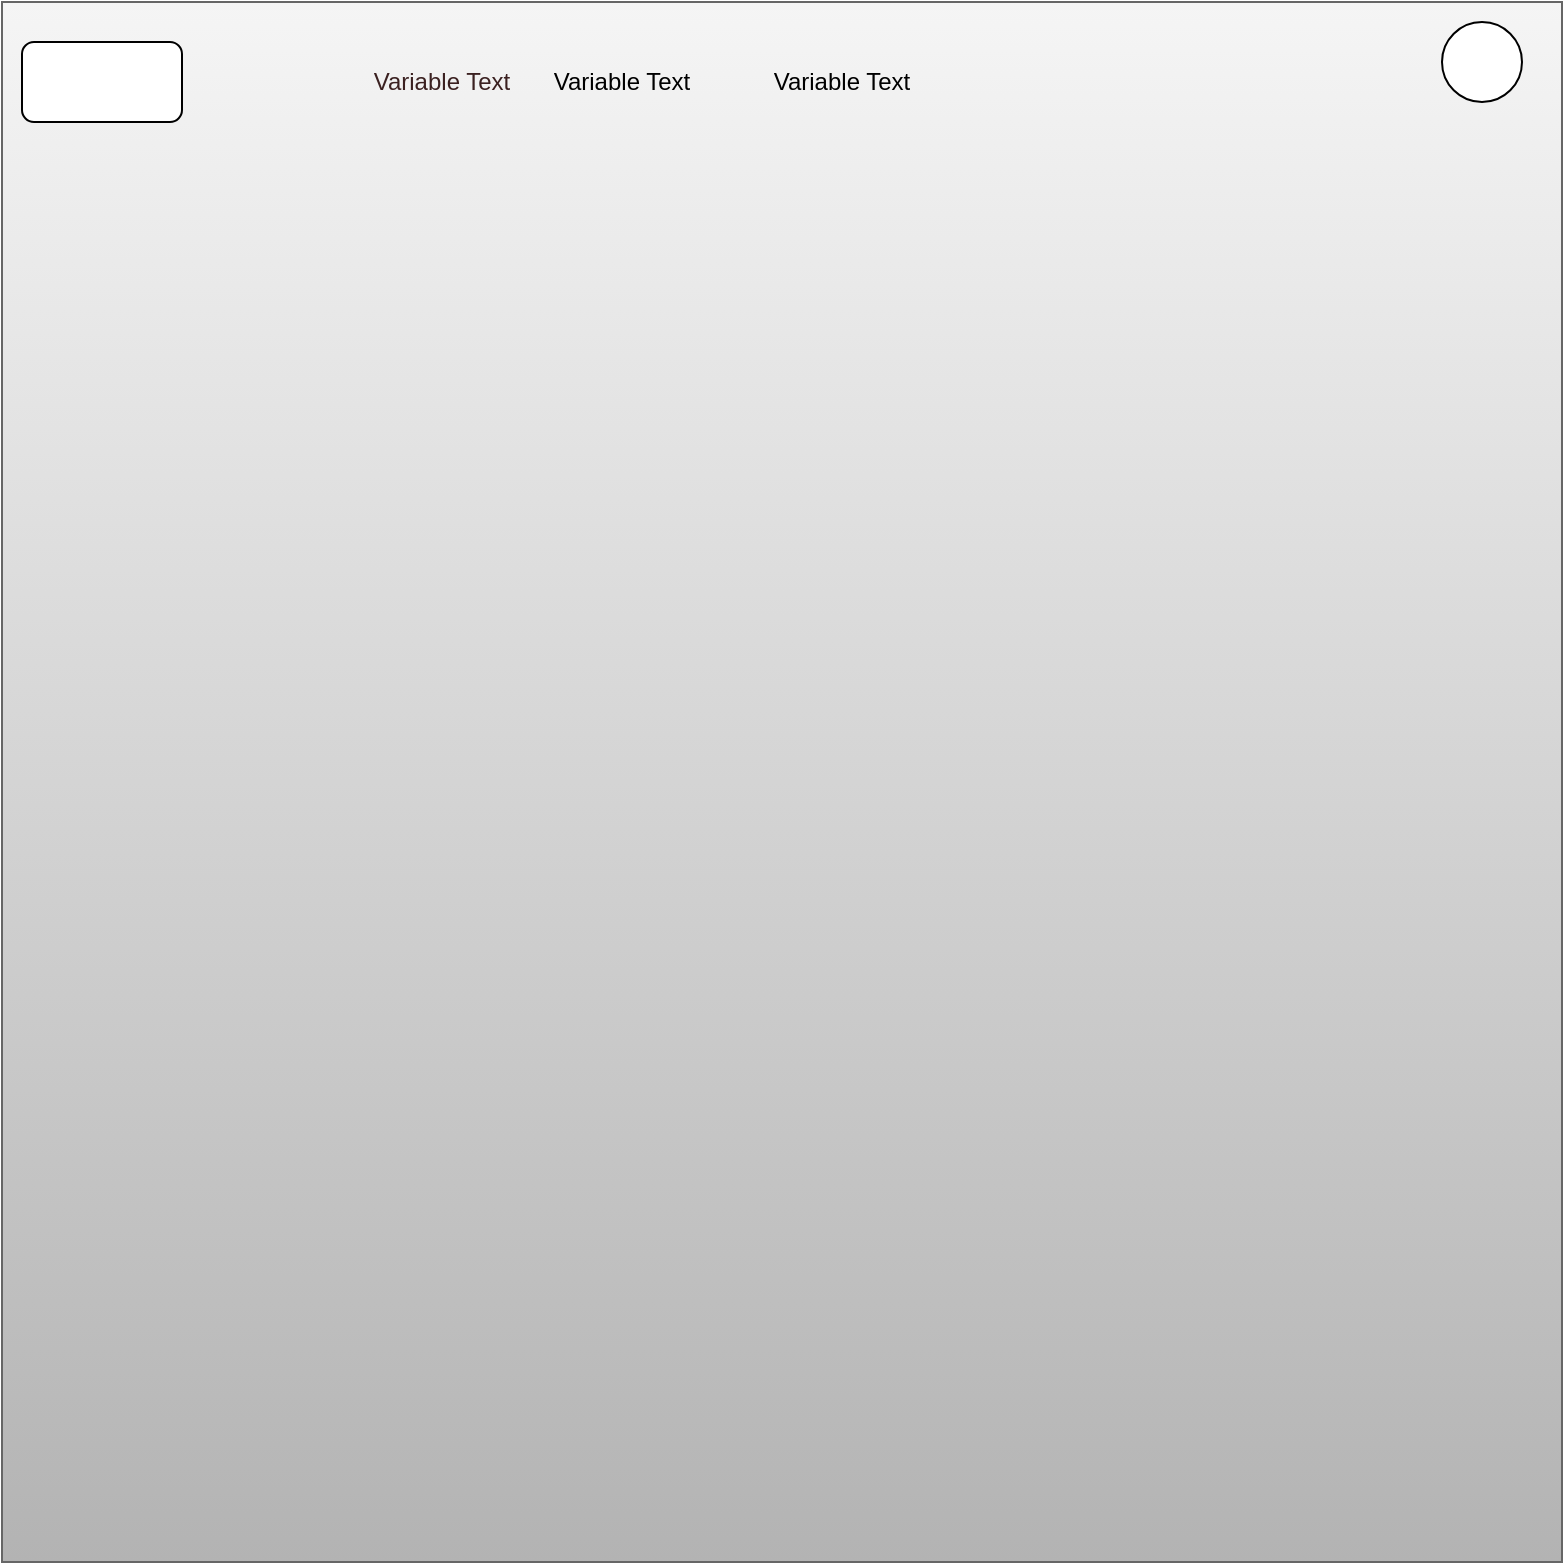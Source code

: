 <mxfile>
    <diagram id="2Cs8jsLTNodN8A-vCDTy" name="Page-1">
        <mxGraphModel dx="793" dy="637" grid="1" gridSize="10" guides="1" tooltips="1" connect="1" arrows="1" fold="1" page="1" pageScale="1" pageWidth="850" pageHeight="1100" math="0" shadow="0">
            <root>
                <mxCell id="0"/>
                <mxCell id="1" parent="0"/>
                <mxCell id="2" value="" style="whiteSpace=wrap;html=1;aspect=fixed;fillColor=#f5f5f5;gradientColor=#b3b3b3;strokeColor=#666666;" parent="1" vertex="1">
                    <mxGeometry x="20" width="780" height="780" as="geometry"/>
                </mxCell>
                <mxCell id="3" value="" style="rounded=1;whiteSpace=wrap;html=1;" parent="1" vertex="1">
                    <mxGeometry x="30" y="20" width="80" height="40" as="geometry"/>
                </mxCell>
                <mxCell id="4" value="" style="ellipse;whiteSpace=wrap;html=1;aspect=fixed;" parent="1" vertex="1">
                    <mxGeometry x="740" y="10" width="40" height="40" as="geometry"/>
                </mxCell>
                <UserObject label="%name% Text" placeholders="1" name="Variable" id="5">
                    <mxCell style="text;html=1;align=center;verticalAlign=middle;whiteSpace=wrap;overflow=hidden;fontColor=#3b2121;" parent="1" vertex="1">
                        <mxGeometry x="200" y="30" width="80" height="20" as="geometry"/>
                    </mxCell>
                </UserObject>
                <UserObject label="%name% Text" placeholders="1" name="Variable" id="6">
                    <mxCell style="text;html=1;strokeColor=none;fillColor=none;align=center;verticalAlign=middle;whiteSpace=wrap;overflow=hidden;" parent="1" vertex="1">
                        <mxGeometry x="290" y="30" width="80" height="20" as="geometry"/>
                    </mxCell>
                </UserObject>
                <UserObject label="%name% Text" placeholders="1" name="Variable" id="9">
                    <mxCell style="text;html=1;strokeColor=none;fillColor=none;align=center;verticalAlign=middle;whiteSpace=wrap;overflow=hidden;" parent="1" vertex="1">
                        <mxGeometry x="400" y="30" width="80" height="20" as="geometry"/>
                    </mxCell>
                </UserObject>
            </root>
        </mxGraphModel>
    </diagram>
</mxfile>